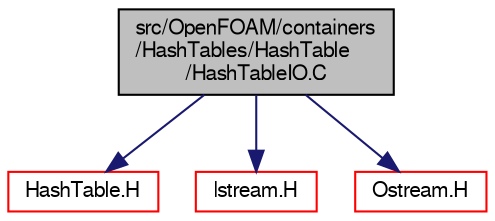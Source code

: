 digraph "src/OpenFOAM/containers/HashTables/HashTable/HashTableIO.C"
{
  bgcolor="transparent";
  edge [fontname="FreeSans",fontsize="10",labelfontname="FreeSans",labelfontsize="10"];
  node [fontname="FreeSans",fontsize="10",shape=record];
  Node0 [label="src/OpenFOAM/containers\l/HashTables/HashTable\l/HashTableIO.C",height=0.2,width=0.4,color="black", fillcolor="grey75", style="filled", fontcolor="black"];
  Node0 -> Node1 [color="midnightblue",fontsize="10",style="solid",fontname="FreeSans"];
  Node1 [label="HashTable.H",height=0.2,width=0.4,color="red",URL="$a08477.html"];
  Node0 -> Node46 [color="midnightblue",fontsize="10",style="solid",fontname="FreeSans"];
  Node46 [label="Istream.H",height=0.2,width=0.4,color="red",URL="$a09092.html"];
  Node0 -> Node29 [color="midnightblue",fontsize="10",style="solid",fontname="FreeSans"];
  Node29 [label="Ostream.H",height=0.2,width=0.4,color="red",URL="$a09098.html"];
}
